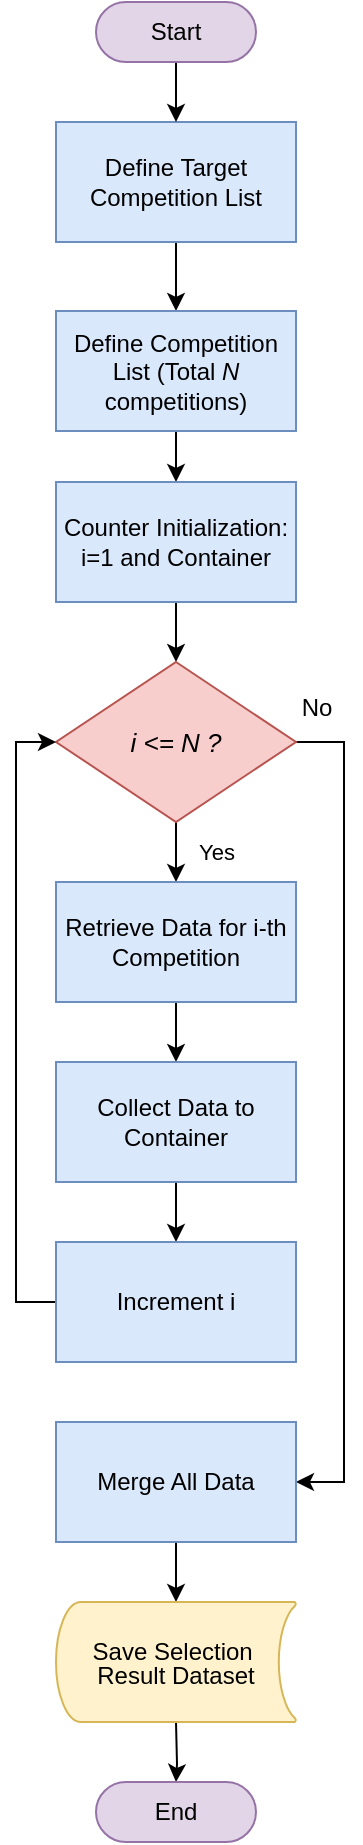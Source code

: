 <mxfile version="28.0.6">
  <diagram name="Page-1" id="fJQKvYSDg5BPfoZSww_d">
    <mxGraphModel dx="872" dy="529" grid="1" gridSize="10" guides="1" tooltips="1" connect="1" arrows="1" fold="1" page="1" pageScale="1" pageWidth="827" pageHeight="1169" math="0" shadow="0">
      <root>
        <mxCell id="0" />
        <mxCell id="1" parent="0" />
        <mxCell id="aqXvwXvrwJFsWn0gw7qh-3" value="" style="edgeStyle=orthogonalEdgeStyle;rounded=0;orthogonalLoop=1;jettySize=auto;html=1;fontSize=11;" parent="1" source="E9fjUXzIlTnjdSZBnWGk-6" target="E9fjUXzIlTnjdSZBnWGk-9" edge="1">
          <mxGeometry relative="1" as="geometry" />
        </mxCell>
        <mxCell id="E9fjUXzIlTnjdSZBnWGk-6" value="&lt;font style=&quot;font-size: 12px;&quot;&gt;Define Target Competition List&lt;/font&gt;" style="rounded=0;whiteSpace=wrap;html=1;fontSize=11;fillColor=#dae8fc;strokeColor=#6c8ebf;" parent="1" vertex="1">
          <mxGeometry x="380" y="460" width="120" height="60" as="geometry" />
        </mxCell>
        <mxCell id="aqXvwXvrwJFsWn0gw7qh-9" value="" style="edgeStyle=orthogonalEdgeStyle;rounded=0;orthogonalLoop=1;jettySize=auto;html=1;fontSize=11;" parent="1" source="E9fjUXzIlTnjdSZBnWGk-9" target="aqXvwXvrwJFsWn0gw7qh-8" edge="1">
          <mxGeometry relative="1" as="geometry" />
        </mxCell>
        <mxCell id="E9fjUXzIlTnjdSZBnWGk-9" value="&lt;font style=&quot;font-size: 12px;&quot;&gt;Define Competition List (Total &lt;i&gt;N &lt;/i&gt;competitions)&lt;/font&gt;" style="rounded=0;whiteSpace=wrap;html=1;fontSize=11;fillColor=#dae8fc;strokeColor=#6c8ebf;" parent="1" vertex="1">
          <mxGeometry x="380" y="554.5" width="120" height="60" as="geometry" />
        </mxCell>
        <mxCell id="aqXvwXvrwJFsWn0gw7qh-2" value="" style="edgeStyle=orthogonalEdgeStyle;rounded=0;orthogonalLoop=1;jettySize=auto;html=1;fontSize=11;" parent="1" source="aqXvwXvrwJFsWn0gw7qh-1" target="E9fjUXzIlTnjdSZBnWGk-6" edge="1">
          <mxGeometry relative="1" as="geometry" />
        </mxCell>
        <mxCell id="aqXvwXvrwJFsWn0gw7qh-1" value="&lt;font style=&quot;font-size: 12px;&quot;&gt;Start&lt;/font&gt;" style="html=1;dashed=0;whiteSpace=wrap;shape=mxgraph.dfd.start;fontSize=11;fillColor=#e1d5e7;strokeColor=#9673a6;" parent="1" vertex="1">
          <mxGeometry x="400" y="400" width="80" height="30" as="geometry" />
        </mxCell>
        <mxCell id="aqXvwXvrwJFsWn0gw7qh-11" value="" style="edgeStyle=orthogonalEdgeStyle;rounded=0;orthogonalLoop=1;jettySize=auto;html=1;fontSize=11;" parent="1" source="aqXvwXvrwJFsWn0gw7qh-8" target="aqXvwXvrwJFsWn0gw7qh-10" edge="1">
          <mxGeometry relative="1" as="geometry" />
        </mxCell>
        <mxCell id="aqXvwXvrwJFsWn0gw7qh-8" value="&lt;font style=&quot;font-size: 12px;&quot;&gt;Counter Initialization: i=1 and Container&lt;/font&gt;" style="rounded=0;whiteSpace=wrap;html=1;fontSize=11;fillColor=#dae8fc;strokeColor=#6c8ebf;" parent="1" vertex="1">
          <mxGeometry x="380" y="640" width="120" height="60" as="geometry" />
        </mxCell>
        <mxCell id="aqXvwXvrwJFsWn0gw7qh-21" style="edgeStyle=orthogonalEdgeStyle;rounded=0;orthogonalLoop=1;jettySize=auto;html=1;entryX=1;entryY=0.5;entryDx=0;entryDy=0;fontSize=11;" parent="1" source="aqXvwXvrwJFsWn0gw7qh-10" target="aqXvwXvrwJFsWn0gw7qh-20" edge="1">
          <mxGeometry relative="1" as="geometry">
            <Array as="points">
              <mxPoint x="524" y="770" />
              <mxPoint x="524" y="1140" />
            </Array>
          </mxGeometry>
        </mxCell>
        <mxCell id="FV-4FFL7-VBbgeuhVUHS-1" style="edgeStyle=orthogonalEdgeStyle;rounded=0;orthogonalLoop=1;jettySize=auto;html=1;entryX=0.5;entryY=0;entryDx=0;entryDy=0;" parent="1" source="aqXvwXvrwJFsWn0gw7qh-10" target="aqXvwXvrwJFsWn0gw7qh-12" edge="1">
          <mxGeometry relative="1" as="geometry" />
        </mxCell>
        <mxCell id="aqXvwXvrwJFsWn0gw7qh-10" value="&lt;i&gt;&lt;font style=&quot;font-size: 13px;&quot;&gt;i &amp;lt;= N ?&lt;/font&gt;&lt;/i&gt;" style="rhombus;whiteSpace=wrap;html=1;fontSize=11;fillColor=#f8cecc;strokeColor=#b85450;" parent="1" vertex="1">
          <mxGeometry x="380" y="730" width="120" height="80" as="geometry" />
        </mxCell>
        <mxCell id="aqXvwXvrwJFsWn0gw7qh-15" value="" style="edgeStyle=orthogonalEdgeStyle;rounded=0;orthogonalLoop=1;jettySize=auto;html=1;fontSize=11;" parent="1" source="aqXvwXvrwJFsWn0gw7qh-12" target="aqXvwXvrwJFsWn0gw7qh-14" edge="1">
          <mxGeometry relative="1" as="geometry" />
        </mxCell>
        <mxCell id="aqXvwXvrwJFsWn0gw7qh-12" value="&lt;font style=&quot;font-size: 12px;&quot;&gt;Retrieve Data for i-th Competition&lt;/font&gt;" style="rounded=0;whiteSpace=wrap;html=1;fontSize=11;fillColor=#dae8fc;strokeColor=#6c8ebf;" parent="1" vertex="1">
          <mxGeometry x="380" y="840" width="120" height="60" as="geometry" />
        </mxCell>
        <mxCell id="aqXvwXvrwJFsWn0gw7qh-17" value="" style="edgeStyle=orthogonalEdgeStyle;rounded=0;orthogonalLoop=1;jettySize=auto;html=1;fontSize=11;" parent="1" source="aqXvwXvrwJFsWn0gw7qh-14" target="aqXvwXvrwJFsWn0gw7qh-16" edge="1">
          <mxGeometry relative="1" as="geometry" />
        </mxCell>
        <mxCell id="aqXvwXvrwJFsWn0gw7qh-14" value="&lt;p&gt;&lt;font style=&quot;font-size: 12px;&quot;&gt;Collect Data to Container&lt;/font&gt;&lt;/p&gt;" style="rounded=0;whiteSpace=wrap;html=1;fontSize=11;fillColor=#dae8fc;strokeColor=#6c8ebf;" parent="1" vertex="1">
          <mxGeometry x="380" y="930" width="120" height="60" as="geometry" />
        </mxCell>
        <mxCell id="FV-4FFL7-VBbgeuhVUHS-2" style="edgeStyle=orthogonalEdgeStyle;rounded=0;orthogonalLoop=1;jettySize=auto;html=1;entryX=0;entryY=0.5;entryDx=0;entryDy=0;" parent="1" source="aqXvwXvrwJFsWn0gw7qh-16" target="aqXvwXvrwJFsWn0gw7qh-10" edge="1">
          <mxGeometry relative="1" as="geometry">
            <Array as="points">
              <mxPoint x="360" y="1050" />
              <mxPoint x="360" y="770" />
            </Array>
          </mxGeometry>
        </mxCell>
        <mxCell id="aqXvwXvrwJFsWn0gw7qh-16" value="&lt;font style=&quot;font-size: 12px;&quot;&gt;Increment i&lt;/font&gt;" style="rounded=0;whiteSpace=wrap;html=1;fontSize=11;fillColor=#dae8fc;strokeColor=#6c8ebf;" parent="1" vertex="1">
          <mxGeometry x="380" y="1020" width="120" height="60" as="geometry" />
        </mxCell>
        <mxCell id="aqXvwXvrwJFsWn0gw7qh-19" value="Yes" style="text;html=1;align=center;verticalAlign=middle;resizable=0;points=[];autosize=1;strokeColor=none;fillColor=none;fontSize=11;" parent="1" vertex="1">
          <mxGeometry x="440" y="810" width="40" height="30" as="geometry" />
        </mxCell>
        <mxCell id="aqXvwXvrwJFsWn0gw7qh-23" value="" style="edgeStyle=orthogonalEdgeStyle;rounded=0;orthogonalLoop=1;jettySize=auto;html=1;" parent="1" source="aqXvwXvrwJFsWn0gw7qh-20" edge="1">
          <mxGeometry relative="1" as="geometry">
            <mxPoint x="440" y="1200" as="targetPoint" />
          </mxGeometry>
        </mxCell>
        <mxCell id="aqXvwXvrwJFsWn0gw7qh-20" value="&lt;p&gt;&lt;font style=&quot;font-size: 12px;&quot;&gt;Merge All Data&lt;/font&gt;&lt;/p&gt;" style="rounded=0;whiteSpace=wrap;html=1;fontSize=11;fillColor=#dae8fc;strokeColor=#6c8ebf;" parent="1" vertex="1">
          <mxGeometry x="380" y="1110" width="120" height="60" as="geometry" />
        </mxCell>
        <mxCell id="aqXvwXvrwJFsWn0gw7qh-25" value="" style="edgeStyle=orthogonalEdgeStyle;rounded=0;orthogonalLoop=1;jettySize=auto;html=1;" parent="1" target="aqXvwXvrwJFsWn0gw7qh-24" edge="1">
          <mxGeometry relative="1" as="geometry">
            <mxPoint x="440" y="1260" as="sourcePoint" />
          </mxGeometry>
        </mxCell>
        <mxCell id="aqXvwXvrwJFsWn0gw7qh-24" value="&lt;font style=&quot;font-size: 12px;&quot;&gt;End&lt;/font&gt;" style="html=1;dashed=0;whiteSpace=wrap;shape=mxgraph.dfd.start;fontSize=11;fillColor=#e1d5e7;strokeColor=#9673a6;" parent="1" vertex="1">
          <mxGeometry x="400" y="1290" width="80" height="30" as="geometry" />
        </mxCell>
        <mxCell id="Lqj20cpT86m-oczByJar-1" value="No" style="text;html=1;align=center;verticalAlign=middle;resizable=0;points=[];autosize=1;strokeColor=none;fillColor=none;" parent="1" vertex="1">
          <mxGeometry x="490" y="738" width="40" height="30" as="geometry" />
        </mxCell>
        <mxCell id="FWLZd7S5ViFdk3lsC8Rc-1" value="&lt;div style=&quot;line-height: 0%;&quot;&gt;&lt;p style=&quot;&quot;&gt;&lt;font&gt;Save&amp;nbsp;&lt;span style=&quot;background-color: transparent; color: light-dark(rgb(0, 0, 0), rgb(255, 255, 255));&quot;&gt;Selection&amp;nbsp;&lt;/span&gt;&lt;/font&gt;&lt;/p&gt;&lt;p style=&quot;&quot;&gt;&lt;span style=&quot;background-color: transparent; color: light-dark(rgb(0, 0, 0), rgb(255, 255, 255));&quot;&gt;&lt;font&gt;Result Dataset&lt;/font&gt;&lt;/span&gt;&lt;/p&gt;&lt;/div&gt;" style="strokeWidth=1;html=1;shape=mxgraph.flowchart.stored_data;whiteSpace=wrap;fillColor=#fff2cc;strokeColor=#d6b656;" vertex="1" parent="1">
          <mxGeometry x="380" y="1200" width="120" height="60" as="geometry" />
        </mxCell>
      </root>
    </mxGraphModel>
  </diagram>
</mxfile>
